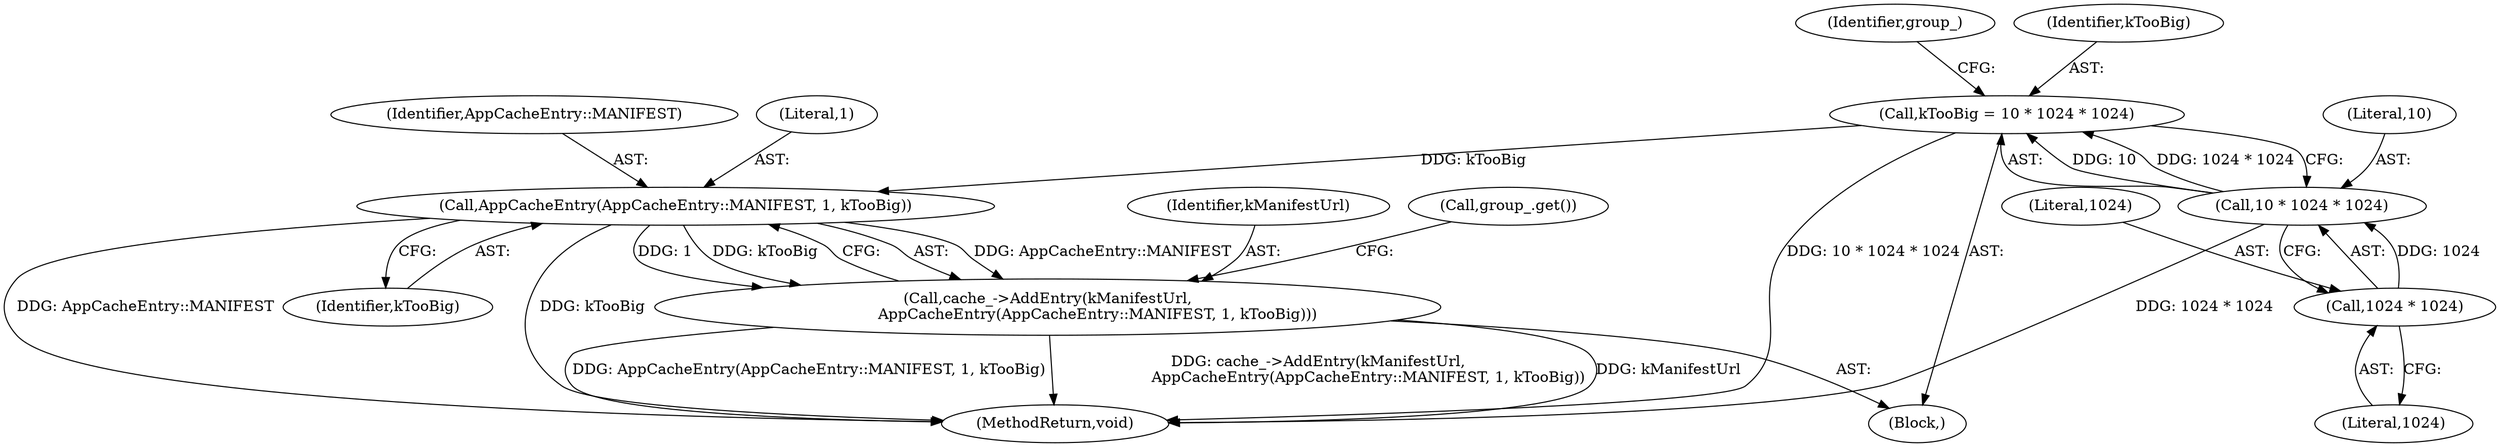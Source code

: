 digraph "1_Chrome_04aaacb936a08d70862d6d9d7e8354721ae46be8_17@del" {
"1000128" [label="(Call,AppCacheEntry(AppCacheEntry::MANIFEST, 1, kTooBig))"];
"1000111" [label="(Call,kTooBig = 10 * 1024 * 1024)"];
"1000113" [label="(Call,10 * 1024 * 1024)"];
"1000115" [label="(Call,1024 * 1024)"];
"1000126" [label="(Call,cache_->AddEntry(kManifestUrl,\n                     AppCacheEntry(AppCacheEntry::MANIFEST, 1, kTooBig)))"];
"1000131" [label="(Identifier,kTooBig)"];
"1000115" [label="(Call,1024 * 1024)"];
"1000111" [label="(Call,kTooBig = 10 * 1024 * 1024)"];
"1000117" [label="(Literal,1024)"];
"1000127" [label="(Identifier,kManifestUrl)"];
"1000126" [label="(Call,cache_->AddEntry(kManifestUrl,\n                     AppCacheEntry(AppCacheEntry::MANIFEST, 1, kTooBig)))"];
"1000114" [label="(Literal,10)"];
"1000140" [label="(MethodReturn,void)"];
"1000103" [label="(Block,)"];
"1000119" [label="(Identifier,group_)"];
"1000128" [label="(Call,AppCacheEntry(AppCacheEntry::MANIFEST, 1, kTooBig))"];
"1000113" [label="(Call,10 * 1024 * 1024)"];
"1000112" [label="(Identifier,kTooBig)"];
"1000133" [label="(Call,group_.get())"];
"1000130" [label="(Literal,1)"];
"1000116" [label="(Literal,1024)"];
"1000129" [label="(Identifier,AppCacheEntry::MANIFEST)"];
"1000128" -> "1000126"  [label="AST: "];
"1000128" -> "1000131"  [label="CFG: "];
"1000129" -> "1000128"  [label="AST: "];
"1000130" -> "1000128"  [label="AST: "];
"1000131" -> "1000128"  [label="AST: "];
"1000126" -> "1000128"  [label="CFG: "];
"1000128" -> "1000140"  [label="DDG: AppCacheEntry::MANIFEST"];
"1000128" -> "1000140"  [label="DDG: kTooBig"];
"1000128" -> "1000126"  [label="DDG: AppCacheEntry::MANIFEST"];
"1000128" -> "1000126"  [label="DDG: 1"];
"1000128" -> "1000126"  [label="DDG: kTooBig"];
"1000111" -> "1000128"  [label="DDG: kTooBig"];
"1000111" -> "1000103"  [label="AST: "];
"1000111" -> "1000113"  [label="CFG: "];
"1000112" -> "1000111"  [label="AST: "];
"1000113" -> "1000111"  [label="AST: "];
"1000119" -> "1000111"  [label="CFG: "];
"1000111" -> "1000140"  [label="DDG: 10 * 1024 * 1024"];
"1000113" -> "1000111"  [label="DDG: 10"];
"1000113" -> "1000111"  [label="DDG: 1024 * 1024"];
"1000113" -> "1000115"  [label="CFG: "];
"1000114" -> "1000113"  [label="AST: "];
"1000115" -> "1000113"  [label="AST: "];
"1000113" -> "1000140"  [label="DDG: 1024 * 1024"];
"1000115" -> "1000113"  [label="DDG: 1024"];
"1000115" -> "1000117"  [label="CFG: "];
"1000116" -> "1000115"  [label="AST: "];
"1000117" -> "1000115"  [label="AST: "];
"1000126" -> "1000103"  [label="AST: "];
"1000127" -> "1000126"  [label="AST: "];
"1000133" -> "1000126"  [label="CFG: "];
"1000126" -> "1000140"  [label="DDG: cache_->AddEntry(kManifestUrl,\n                     AppCacheEntry(AppCacheEntry::MANIFEST, 1, kTooBig))"];
"1000126" -> "1000140"  [label="DDG: kManifestUrl"];
"1000126" -> "1000140"  [label="DDG: AppCacheEntry(AppCacheEntry::MANIFEST, 1, kTooBig)"];
}
